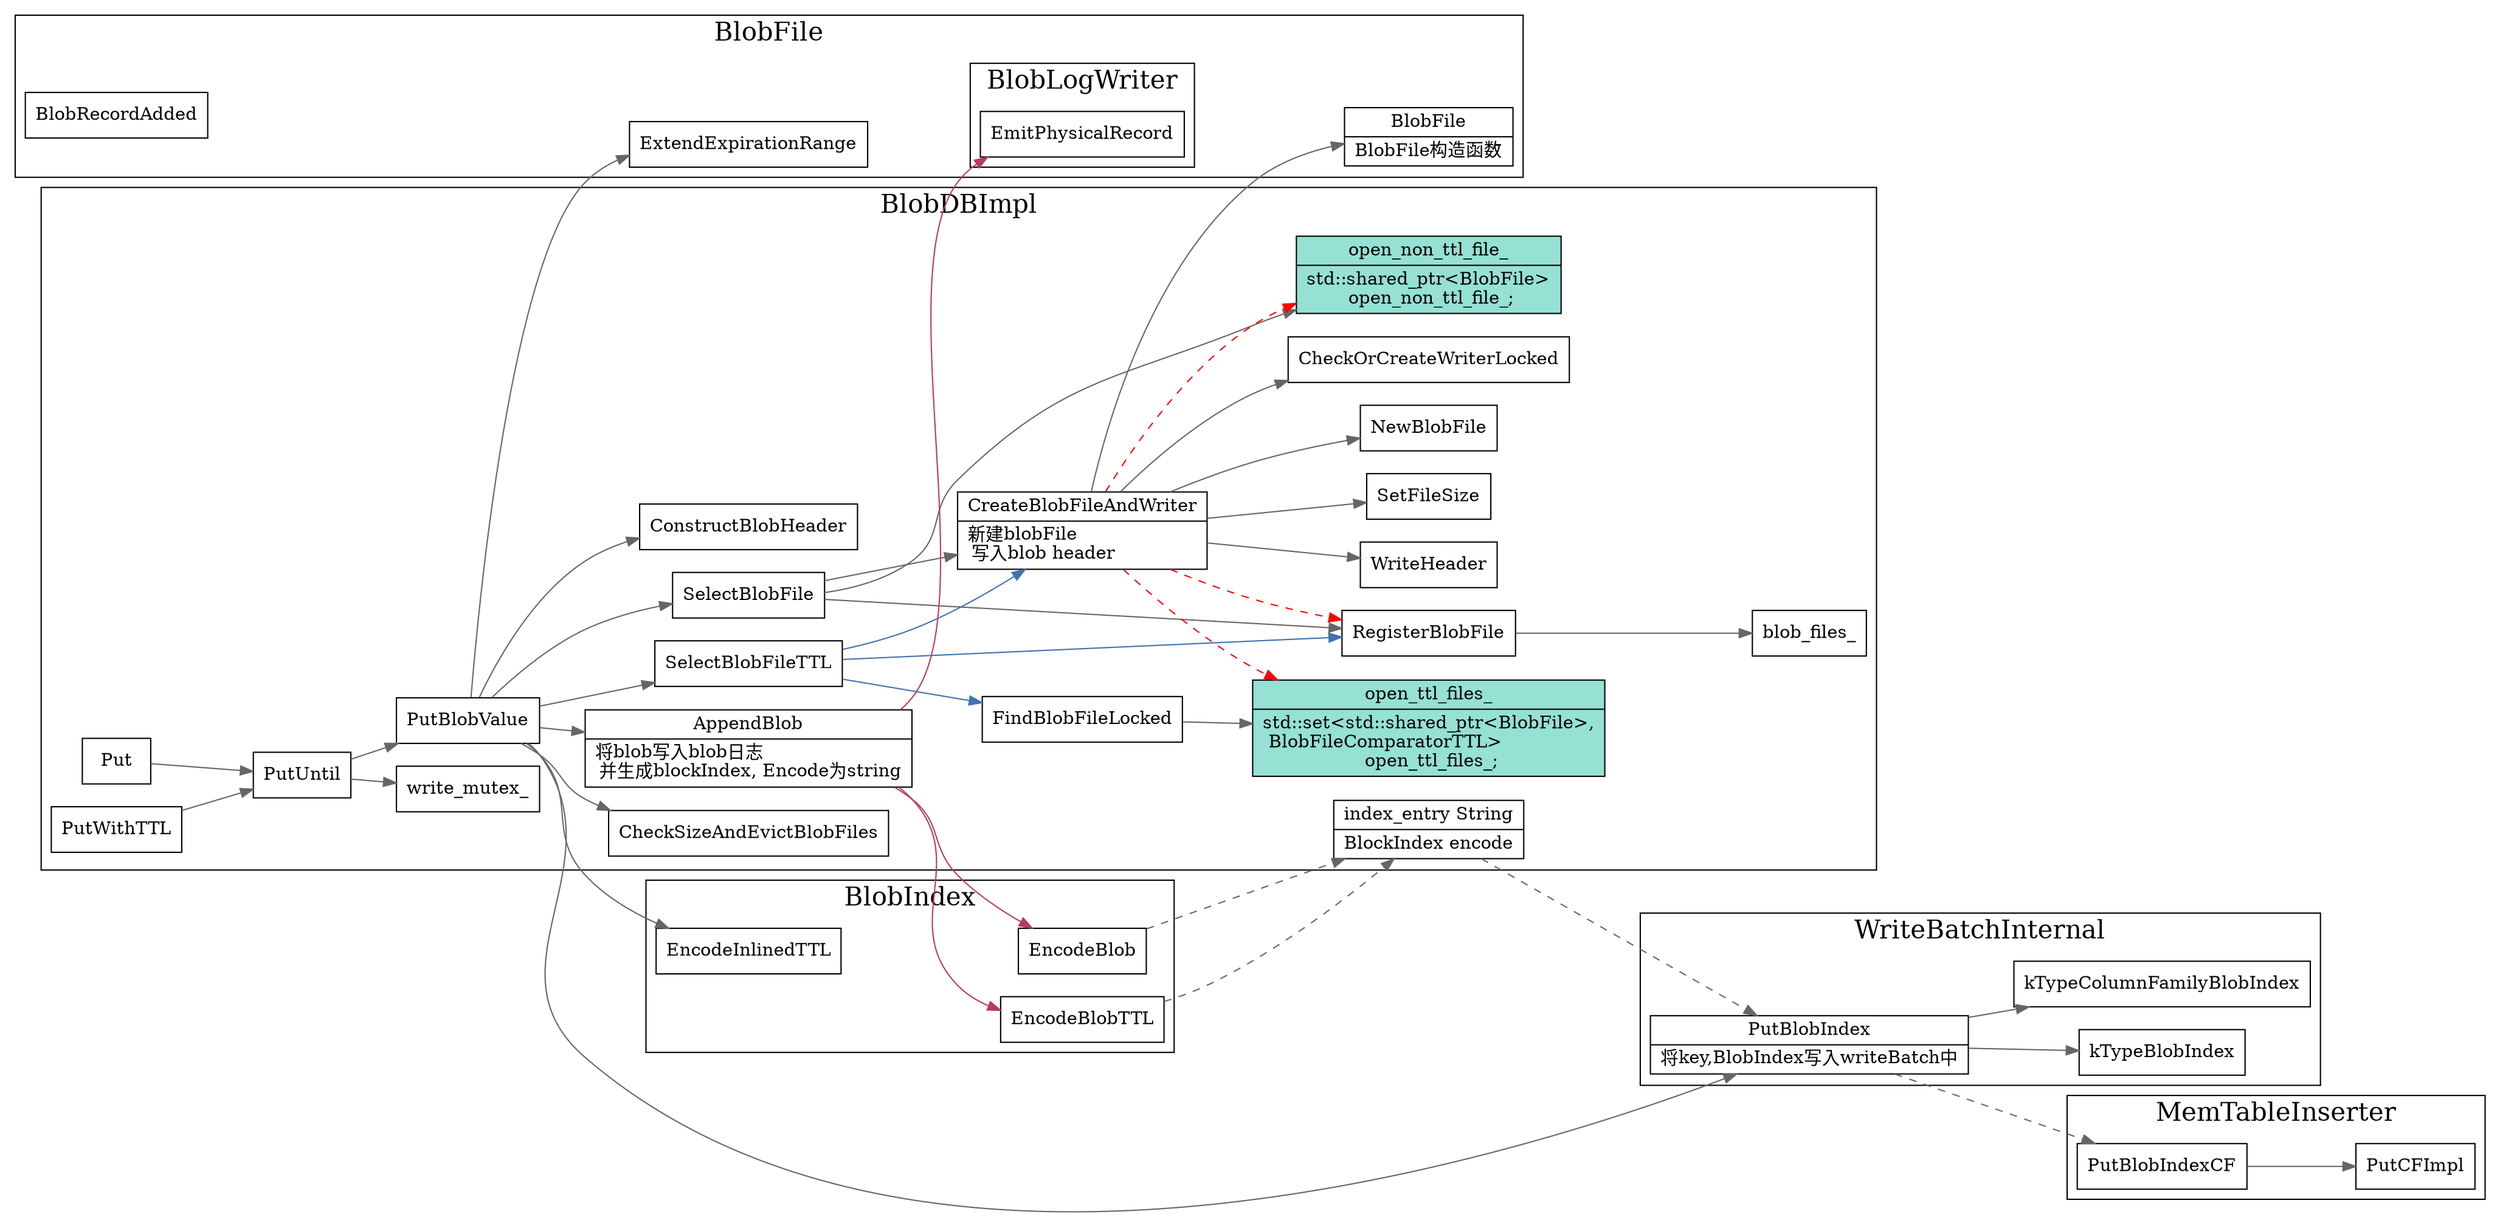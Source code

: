 digraph blobput {
  node[shape=box];
  edge[color=gray40];
  newrank=true;
  rankdir=LR;
  subgraph cluster_MemTableInserter {
    graph[label="MemTableInserter";fontsize=20;];
    PutBlobIndexCF -> PutCFImpl;
  }
  subgraph cluster_BlobFile {
    graph[label="BlobFile";fontsize=20;];
    ExtendExpirationRange;
    BlobRecordAdded;
    BlobFile_ctor[
      shape="record"
      label="{{
        BlobFile|
        BlobFile构造函数\l
      }}"
    ];
    subgraph cluster_BlobLogWriter {
      graph[label="BlobLogWriter";fontsize=20;];
      EmitPhysicalRecord;
    }
  }


  subgraph cluster_BlobIndex {
    graph[label="BlobIndex";fontsize=20;];
    EncodeInlinedTTL;
    EncodeBlob;
    EncodeBlobTTL;
  }

  subgraph cluster_WriteBatchInternal {
    graph[label="WriteBatchInternal";fontsize=20;];
    PutBlobIndex[
      shape="record"
      label="{{
        PutBlobIndex|
        将key,BlobIndex写入writeBatch中\l
      }}"
    ];
    PutBlobIndex -> {
      kTypeBlobIndex;
      kTypeColumnFamilyBlobIndex;
    }
    PutBlobIndex -> PutBlobIndexCF[style=dashed];
  }

  subgraph cluster_BlobDBImpl {
    graph[label="BlobDBImpl";fontsize=20;];
    Put -> PutUntil;
    PutWithTTL -> PutUntil;
    PutUntil -> {
      write_mutex_;
      PutBlobValue;
    }
    PutBlobValue -> {
      EncodeInlinedTTL;
      PutBlobIndex;
      ConstructBlobHeader;
      CheckSizeAndEvictBlobFiles;
      SelectBlobFileTTL;
      SelectBlobFile;
      AppendBlob;
      ExtendExpirationRange;
    }
    AppendBlob[
      shape="record"
      label="{{
        AppendBlob|
        将blob写入blob日志\l
        并生成blockIndex, Encode为string\l
      }}"
    ];
    AppendBlob -> {
      EmitPhysicalRecord;
      EncodeBlob;
      EncodeBlobTTL;
    }[color="#b83b5e"]

    index_entry[
      shape="record"
      label="{{
        index_entry String|
        BlockIndex encode
      }}"
    ];
    {EncodeBlob; EncodeBlobTTL}-> index_entry -> PutBlobIndex[style=dashed];

    SelectBlobFile -> {
      CreateBlobFileAndWriter;
      RegisterBlobFile;
      open_non_ttl_file_;
    }
    SelectBlobFileTTL -> {
      FindBlobFileLocked;
      CreateBlobFileAndWriter;
      RegisterBlobFile;
    }[color="#3f72af"];

    RegisterBlobFile -> blob_files_;
    FindBlobFileLocked -> {
      open_ttl_files_;
    }
    CreateBlobFileAndWriter[
      shape="record"
      label="{{
        CreateBlobFileAndWriter|
        新建blobFile\l
        写入blob header\l
      }}"
    ];
    CreateBlobFileAndWriter -> {
      NewBlobFile;
      CheckOrCreateWriterLocked;
      WriteHeader;
      SetFileSize;
      BlobFile_ctor;
    }
    CreateBlobFileAndWriter -> open_non_ttl_file_[style=dashed;color=red];
    CreateBlobFileAndWriter -> open_ttl_files_[style=dashed;color=red];
    CreateBlobFileAndWriter -> RegisterBlobFile[style=dashed;color=red];
    open_non_ttl_file_[
      shape="record";
      fillcolor="#95e1d3"
      style=filled;
      label="{{
        open_non_ttl_file_|
          std::shared_ptr\<BlobFile\>\l open_non_ttl_file_;
      }}"
    ];

    open_ttl_files_[
      shape="record";
      fillcolor="#95e1d3"
      style=filled;
      label="{{
        open_ttl_files_|
          std::set\<std::shared_ptr\<BlobFile\>,\l BlobFileComparatorTTL\>\l open_ttl_files_;
      }}"
    ];
  }
}
